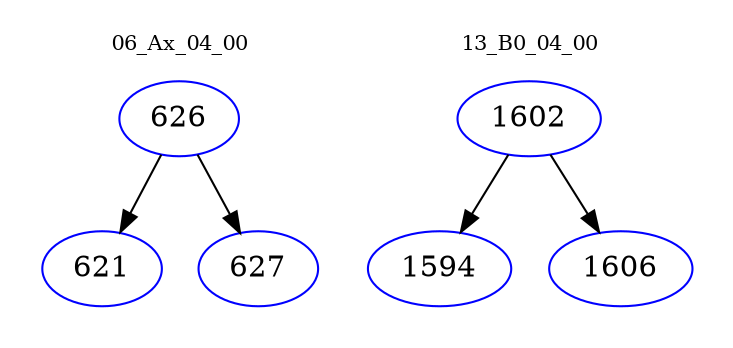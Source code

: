 digraph{
subgraph cluster_0 {
color = white
label = "06_Ax_04_00";
fontsize=10;
T0_626 [label="626", color="blue"]
T0_626 -> T0_621 [color="black"]
T0_621 [label="621", color="blue"]
T0_626 -> T0_627 [color="black"]
T0_627 [label="627", color="blue"]
}
subgraph cluster_1 {
color = white
label = "13_B0_04_00";
fontsize=10;
T1_1602 [label="1602", color="blue"]
T1_1602 -> T1_1594 [color="black"]
T1_1594 [label="1594", color="blue"]
T1_1602 -> T1_1606 [color="black"]
T1_1606 [label="1606", color="blue"]
}
}
